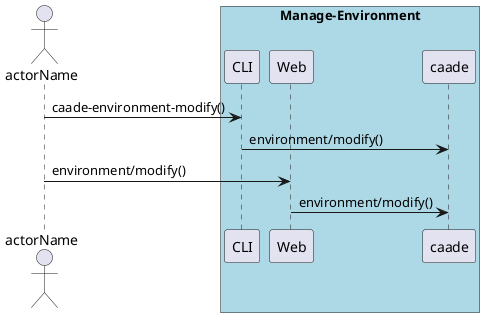 @startuml
Actor "actorName" as A

box "Manage-Environment" #lightblue
participant CLI as CLI
participant Web as Web
participant "caade" as S
A -> CLI : caade-environment-modify()
CLI -> S : environment/modify()
A -> Web : environment/modify()
Web -> S : environment/modify()
end box

@enduml

